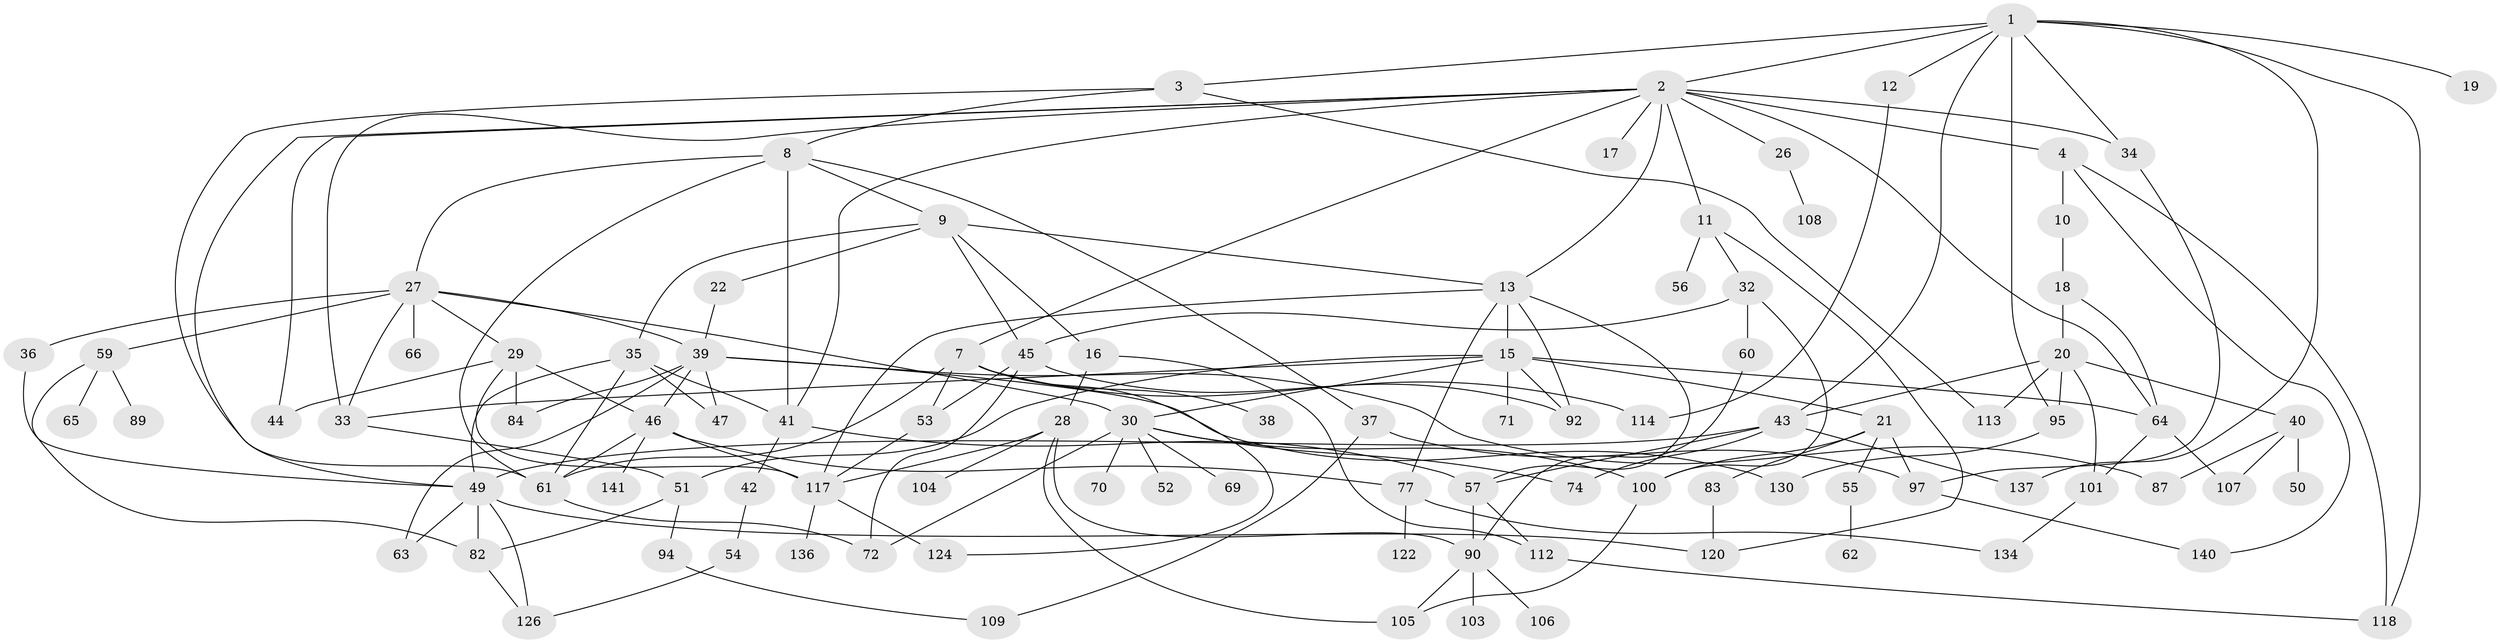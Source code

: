 // Generated by graph-tools (version 1.1) at 2025/23/03/03/25 07:23:34]
// undirected, 97 vertices, 163 edges
graph export_dot {
graph [start="1"]
  node [color=gray90,style=filled];
  1 [super="+6"];
  2 [super="+5"];
  3 [super="+96"];
  4 [super="+24"];
  7 [super="+73"];
  8 [super="+23"];
  9 [super="+14"];
  10;
  11;
  12;
  13 [super="+142"];
  15 [super="+25"];
  16 [super="+48"];
  17;
  18 [super="+128"];
  19;
  20 [super="+80"];
  21 [super="+85"];
  22;
  26 [super="+139"];
  27 [super="+31"];
  28 [super="+81"];
  29;
  30 [super="+86"];
  32 [super="+111"];
  33;
  34 [super="+79"];
  35 [super="+131"];
  36;
  37;
  38;
  39 [super="+76"];
  40 [super="+121"];
  41 [super="+127"];
  42;
  43 [super="+67"];
  44 [super="+138"];
  45 [super="+68"];
  46 [super="+58"];
  47;
  49 [super="+91"];
  50;
  51 [super="+75"];
  52;
  53 [super="+115"];
  54;
  55;
  56 [super="+119"];
  57 [super="+88"];
  59;
  60;
  61 [super="+78"];
  62;
  63;
  64 [super="+99"];
  65;
  66;
  69;
  70;
  71;
  72;
  74 [super="+133"];
  77;
  82;
  83 [super="+132"];
  84;
  87;
  89;
  90 [super="+93"];
  92 [super="+102"];
  94;
  95 [super="+98"];
  97 [super="+123"];
  100 [super="+125"];
  101 [super="+110"];
  103;
  104;
  105 [super="+135"];
  106;
  107 [super="+116"];
  108;
  109;
  112;
  113;
  114;
  117 [super="+143"];
  118 [super="+129"];
  120;
  122;
  124;
  126;
  130;
  134;
  136;
  137;
  140;
  141;
  1 -- 2;
  1 -- 3;
  1 -- 19;
  1 -- 43;
  1 -- 95;
  1 -- 137;
  1 -- 12;
  1 -- 118;
  1 -- 34;
  2 -- 4;
  2 -- 13;
  2 -- 33;
  2 -- 34;
  2 -- 7;
  2 -- 41;
  2 -- 11;
  2 -- 44;
  2 -- 17;
  2 -- 26;
  2 -- 64;
  2 -- 49;
  3 -- 8;
  3 -- 113;
  3 -- 61;
  4 -- 10;
  4 -- 140;
  4 -- 118;
  7 -- 38;
  7 -- 53;
  7 -- 114;
  7 -- 124;
  7 -- 61;
  8 -- 9;
  8 -- 27;
  8 -- 41;
  8 -- 37;
  8 -- 61;
  9 -- 16;
  9 -- 45;
  9 -- 35;
  9 -- 13;
  9 -- 22;
  10 -- 18;
  11 -- 32;
  11 -- 56;
  11 -- 120;
  12 -- 114;
  13 -- 15;
  13 -- 117;
  13 -- 77;
  13 -- 57;
  13 -- 92;
  15 -- 21;
  15 -- 33;
  15 -- 51;
  15 -- 64;
  15 -- 71;
  15 -- 92;
  15 -- 30;
  16 -- 28;
  16 -- 112;
  18 -- 20 [weight=2];
  18 -- 64;
  20 -- 40;
  20 -- 113;
  20 -- 43;
  20 -- 101;
  20 -- 95;
  21 -- 55;
  21 -- 83;
  21 -- 97;
  21 -- 100;
  22 -- 39;
  26 -- 108;
  27 -- 29;
  27 -- 30;
  27 -- 36;
  27 -- 39;
  27 -- 59;
  27 -- 33;
  27 -- 66;
  28 -- 90;
  28 -- 117;
  28 -- 104;
  28 -- 105;
  29 -- 46;
  29 -- 84;
  29 -- 117;
  29 -- 44;
  30 -- 52;
  30 -- 69;
  30 -- 70;
  30 -- 72;
  30 -- 74;
  30 -- 100;
  32 -- 45;
  32 -- 60;
  32 -- 100;
  33 -- 51;
  34 -- 97;
  35 -- 47;
  35 -- 49;
  35 -- 61;
  35 -- 41;
  36 -- 49;
  37 -- 109;
  37 -- 97;
  39 -- 47;
  39 -- 87;
  39 -- 46;
  39 -- 63;
  39 -- 130;
  39 -- 84;
  40 -- 50;
  40 -- 107;
  40 -- 87;
  41 -- 42;
  41 -- 57;
  42 -- 54;
  43 -- 137;
  43 -- 74;
  43 -- 57;
  43 -- 49;
  45 -- 72;
  45 -- 92;
  45 -- 53;
  46 -- 77;
  46 -- 117;
  46 -- 61;
  46 -- 141;
  49 -- 63;
  49 -- 126;
  49 -- 82;
  49 -- 120;
  51 -- 82;
  51 -- 94;
  53 -- 117;
  54 -- 126;
  55 -- 62;
  57 -- 90;
  57 -- 112;
  59 -- 65;
  59 -- 89;
  59 -- 82;
  60 -- 90;
  61 -- 72;
  64 -- 107;
  64 -- 101 [weight=2];
  77 -- 122;
  77 -- 134;
  82 -- 126;
  83 -- 120;
  90 -- 103;
  90 -- 106;
  90 -- 105;
  94 -- 109;
  95 -- 130;
  97 -- 140;
  100 -- 105;
  101 -- 134;
  112 -- 118;
  117 -- 136;
  117 -- 124;
}
